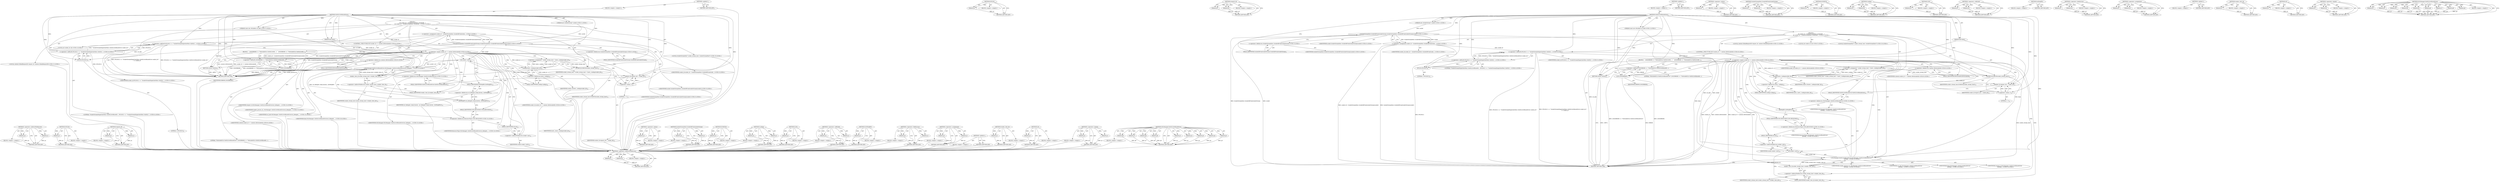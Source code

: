 digraph "SSLManager.OnSSLCertificateError" {
vulnerable_181 [label=<(METHOD,&lt;operator&gt;.indirectFieldAccess)>];
vulnerable_182 [label=<(PARAM,p1)>];
vulnerable_183 [label=<(PARAM,p2)>];
vulnerable_184 [label=<(BLOCK,&lt;empty&gt;,&lt;empty&gt;)>];
vulnerable_185 [label=<(METHOD_RETURN,ANY)>];
vulnerable_130 [label=<(METHOD,DVLOG)>];
vulnerable_131 [label=<(PARAM,p1)>];
vulnerable_132 [label=<(BLOCK,&lt;empty&gt;,&lt;empty&gt;)>];
vulnerable_133 [label=<(METHOD_RETURN,ANY)>];
vulnerable_152 [label=<(METHOD,request_id)>];
vulnerable_153 [label=<(PARAM,p1)>];
vulnerable_154 [label=<(PARAM,p2)>];
vulnerable_155 [label=<(BLOCK,&lt;empty&gt;,&lt;empty&gt;)>];
vulnerable_156 [label=<(METHOD_RETURN,ANY)>];
vulnerable_6 [label=<(METHOD,&lt;global&gt;)<SUB>1</SUB>>];
vulnerable_7 [label=<(BLOCK,&lt;empty&gt;,&lt;empty&gt;)<SUB>1</SUB>>];
vulnerable_8 [label=<(METHOD,OnSSLCertificateError)<SUB>1</SUB>>];
vulnerable_9 [label="<(PARAM,net::SocketStream* socket)<SUB>2</SUB>>"];
vulnerable_10 [label="<(PARAM,const net::SSLInfo&amp; ssl_info)<SUB>2</SUB>>"];
vulnerable_11 [label=<(PARAM,bool fatal)<SUB>2</SUB>>];
vulnerable_12 [label="<(BLOCK,{
  int socket_id = SocketStreamHost::SocketIdF...,{
  int socket_id = SocketStreamHost::SocketIdF...)<SUB>2</SUB>>"];
vulnerable_13 [label="<(LOCAL,int socket_id: int)<SUB>3</SUB>>"];
vulnerable_14 [label="<(&lt;operator&gt;.assignment,socket_id = SocketStreamHost::SocketIdFromSocke...)<SUB>3</SUB>>"];
vulnerable_15 [label="<(IDENTIFIER,socket_id,socket_id = SocketStreamHost::SocketIdFromSocke...)<SUB>3</SUB>>"];
vulnerable_16 [label="<(SocketStreamHost.SocketIdFromSocketStream,SocketStreamHost::SocketIdFromSocketStream(socket))<SUB>3</SUB>>"];
vulnerable_17 [label="<(&lt;operator&gt;.fieldAccess,SocketStreamHost::SocketIdFromSocketStream)<SUB>3</SUB>>"];
vulnerable_18 [label="<(IDENTIFIER,SocketStreamHost,SocketStreamHost::SocketIdFromSocketStream(socket))<SUB>3</SUB>>"];
vulnerable_19 [label=<(FIELD_IDENTIFIER,SocketIdFromSocketStream,SocketIdFromSocketStream)<SUB>3</SUB>>];
vulnerable_20 [label="<(IDENTIFIER,socket,SocketStreamHost::SocketIdFromSocketStream(socket))<SUB>3</SUB>>"];
vulnerable_21 [label="<(&lt;operator&gt;.shiftLeft,DVLOG(1) &lt;&lt; &quot;SocketStreamDispatcherHost::OnSSLC...)<SUB>4</SUB>>"];
vulnerable_22 [label="<(&lt;operator&gt;.shiftLeft,DVLOG(1) &lt;&lt; &quot;SocketStreamDispatcherHost::OnSSLC...)<SUB>4</SUB>>"];
vulnerable_23 [label=<(DVLOG,DVLOG(1))<SUB>4</SUB>>];
vulnerable_24 [label=<(LITERAL,1,DVLOG(1))<SUB>4</SUB>>];
vulnerable_25 [label="<(LITERAL,&quot;SocketStreamDispatcherHost::OnSSLCertificateEr...,DVLOG(1) &lt;&lt; &quot;SocketStreamDispatcherHost::OnSSLC...)<SUB>4</SUB>>"];
vulnerable_26 [label="<(IDENTIFIER,socket_id,DVLOG(1) &lt;&lt; &quot;SocketStreamDispatcherHost::OnSSLC...)<SUB>5</SUB>>"];
vulnerable_27 [label="<(CONTROL_STRUCTURE,IF,if (socket_id == content::kNoSocketId))<SUB>6</SUB>>"];
vulnerable_28 [label="<(&lt;operator&gt;.equals,socket_id == content::kNoSocketId)<SUB>6</SUB>>"];
vulnerable_29 [label="<(IDENTIFIER,socket_id,socket_id == content::kNoSocketId)<SUB>6</SUB>>"];
vulnerable_30 [label="<(&lt;operator&gt;.fieldAccess,content::kNoSocketId)<SUB>6</SUB>>"];
vulnerable_31 [label="<(IDENTIFIER,content,socket_id == content::kNoSocketId)<SUB>6</SUB>>"];
vulnerable_32 [label=<(FIELD_IDENTIFIER,kNoSocketId,kNoSocketId)<SUB>6</SUB>>];
vulnerable_33 [label=<(BLOCK,{
    LOG(ERROR) &lt;&lt; &quot;NoSocketId in OnSSLCertifi...,{
    LOG(ERROR) &lt;&lt; &quot;NoSocketId in OnSSLCertifi...)<SUB>6</SUB>>];
vulnerable_34 [label=<(&lt;operator&gt;.shiftLeft,LOG(ERROR) &lt;&lt; &quot;NoSocketId in OnSSLCertificateEr...)<SUB>7</SUB>>];
vulnerable_35 [label=<(LOG,LOG(ERROR))<SUB>7</SUB>>];
vulnerable_36 [label=<(IDENTIFIER,ERROR,LOG(ERROR))<SUB>7</SUB>>];
vulnerable_37 [label=<(LITERAL,&quot;NoSocketId in OnSSLCertificateError&quot;,LOG(ERROR) &lt;&lt; &quot;NoSocketId in OnSSLCertificateEr...)<SUB>7</SUB>>];
vulnerable_38 [label=<(RETURN,return;,return;)<SUB>8</SUB>>];
vulnerable_39 [label="<(LOCAL,SocketStreamHost* socket_stream_host: SocketStreamHost*)<SUB>10</SUB>>"];
vulnerable_40 [label=<(&lt;operator&gt;.assignment,* socket_stream_host = hosts_.Lookup(socket_id))<SUB>10</SUB>>];
vulnerable_41 [label=<(IDENTIFIER,socket_stream_host,* socket_stream_host = hosts_.Lookup(socket_id))<SUB>10</SUB>>];
vulnerable_42 [label=<(Lookup,hosts_.Lookup(socket_id))<SUB>10</SUB>>];
vulnerable_43 [label=<(&lt;operator&gt;.fieldAccess,hosts_.Lookup)<SUB>10</SUB>>];
vulnerable_44 [label=<(IDENTIFIER,hosts_,hosts_.Lookup(socket_id))<SUB>10</SUB>>];
vulnerable_45 [label=<(FIELD_IDENTIFIER,Lookup,Lookup)<SUB>10</SUB>>];
vulnerable_46 [label=<(IDENTIFIER,socket_id,hosts_.Lookup(socket_id))<SUB>10</SUB>>];
vulnerable_47 [label=<(DCHECK,DCHECK(socket_stream_host))<SUB>11</SUB>>];
vulnerable_48 [label=<(IDENTIFIER,socket_stream_host,DCHECK(socket_stream_host))<SUB>11</SUB>>];
vulnerable_49 [label="<(LOCAL,content.GlobalRequestID request_id: content.GlobalRequestID)<SUB>12</SUB>>"];
vulnerable_50 [label=<(request_id,request_id(-1, socket_id))<SUB>12</SUB>>];
vulnerable_51 [label=<(&lt;operator&gt;.minus,-1)<SUB>12</SUB>>];
vulnerable_52 [label=<(LITERAL,1,-1)<SUB>12</SUB>>];
vulnerable_53 [label=<(IDENTIFIER,socket_id,request_id(-1, socket_id))<SUB>12</SUB>>];
vulnerable_54 [label="<(SSLManager.OnSSLCertificateError,SSLManager::OnSSLCertificateError(ssl_delegate_...)<SUB>13</SUB>>"];
vulnerable_55 [label="<(&lt;operator&gt;.fieldAccess,SSLManager::OnSSLCertificateError)<SUB>13</SUB>>"];
vulnerable_56 [label="<(IDENTIFIER,SSLManager,SSLManager::OnSSLCertificateError(ssl_delegate_...)<SUB>13</SUB>>"];
vulnerable_57 [label=<(FIELD_IDENTIFIER,OnSSLCertificateError,OnSSLCertificateError)<SUB>13</SUB>>];
vulnerable_58 [label=<(GetWeakPtr,ssl_delegate_weak_factory_.GetWeakPtr())<SUB>13</SUB>>];
vulnerable_59 [label=<(&lt;operator&gt;.fieldAccess,ssl_delegate_weak_factory_.GetWeakPtr)<SUB>13</SUB>>];
vulnerable_60 [label=<(IDENTIFIER,ssl_delegate_weak_factory_,ssl_delegate_weak_factory_.GetWeakPtr())<SUB>13</SUB>>];
vulnerable_61 [label=<(FIELD_IDENTIFIER,GetWeakPtr,GetWeakPtr)<SUB>13</SUB>>];
vulnerable_62 [label="<(IDENTIFIER,request_id,SSLManager::OnSSLCertificateError(ssl_delegate_...)<SUB>14</SUB>>"];
vulnerable_63 [label="<(&lt;operator&gt;.fieldAccess,ResourceType::SUB_RESOURCE)<SUB>14</SUB>>"];
vulnerable_64 [label="<(IDENTIFIER,ResourceType,SSLManager::OnSSLCertificateError(ssl_delegate_...)<SUB>14</SUB>>"];
vulnerable_65 [label=<(FIELD_IDENTIFIER,SUB_RESOURCE,SUB_RESOURCE)<SUB>14</SUB>>];
vulnerable_66 [label=<(url,socket-&gt;url())<SUB>14</SUB>>];
vulnerable_67 [label=<(&lt;operator&gt;.indirectFieldAccess,socket-&gt;url)<SUB>14</SUB>>];
vulnerable_68 [label=<(IDENTIFIER,socket,socket-&gt;url())<SUB>14</SUB>>];
vulnerable_69 [label=<(FIELD_IDENTIFIER,url,url)<SUB>14</SUB>>];
vulnerable_70 [label="<(IDENTIFIER,render_process_id_,SSLManager::OnSSLCertificateError(ssl_delegate_...)<SUB>15</SUB>>"];
vulnerable_71 [label=<(render_view_id,socket_stream_host-&gt;render_view_id())<SUB>15</SUB>>];
vulnerable_72 [label=<(&lt;operator&gt;.indirectFieldAccess,socket_stream_host-&gt;render_view_id)<SUB>15</SUB>>];
vulnerable_73 [label=<(IDENTIFIER,socket_stream_host,socket_stream_host-&gt;render_view_id())<SUB>15</SUB>>];
vulnerable_74 [label=<(FIELD_IDENTIFIER,render_view_id,render_view_id)<SUB>15</SUB>>];
vulnerable_75 [label="<(IDENTIFIER,ssl_info,SSLManager::OnSSLCertificateError(ssl_delegate_...)<SUB>15</SUB>>"];
vulnerable_76 [label="<(IDENTIFIER,fatal,SSLManager::OnSSLCertificateError(ssl_delegate_...)<SUB>16</SUB>>"];
vulnerable_77 [label=<(METHOD_RETURN,void)<SUB>1</SUB>>];
vulnerable_79 [label=<(METHOD_RETURN,ANY)<SUB>1</SUB>>];
vulnerable_157 [label=<(METHOD,&lt;operator&gt;.minus)>];
vulnerable_158 [label=<(PARAM,p1)>];
vulnerable_159 [label=<(BLOCK,&lt;empty&gt;,&lt;empty&gt;)>];
vulnerable_160 [label=<(METHOD_RETURN,ANY)>];
vulnerable_115 [label=<(METHOD,SocketStreamHost.SocketIdFromSocketStream)>];
vulnerable_116 [label=<(PARAM,p1)>];
vulnerable_117 [label=<(PARAM,p2)>];
vulnerable_118 [label=<(BLOCK,&lt;empty&gt;,&lt;empty&gt;)>];
vulnerable_119 [label=<(METHOD_RETURN,ANY)>];
vulnerable_148 [label=<(METHOD,DCHECK)>];
vulnerable_149 [label=<(PARAM,p1)>];
vulnerable_150 [label=<(BLOCK,&lt;empty&gt;,&lt;empty&gt;)>];
vulnerable_151 [label=<(METHOD_RETURN,ANY)>];
vulnerable_143 [label=<(METHOD,Lookup)>];
vulnerable_144 [label=<(PARAM,p1)>];
vulnerable_145 [label=<(PARAM,p2)>];
vulnerable_146 [label=<(BLOCK,&lt;empty&gt;,&lt;empty&gt;)>];
vulnerable_147 [label=<(METHOD_RETURN,ANY)>];
vulnerable_139 [label=<(METHOD,LOG)>];
vulnerable_140 [label=<(PARAM,p1)>];
vulnerable_141 [label=<(BLOCK,&lt;empty&gt;,&lt;empty&gt;)>];
vulnerable_142 [label=<(METHOD_RETURN,ANY)>];
vulnerable_125 [label=<(METHOD,&lt;operator&gt;.shiftLeft)>];
vulnerable_126 [label=<(PARAM,p1)>];
vulnerable_127 [label=<(PARAM,p2)>];
vulnerable_128 [label=<(BLOCK,&lt;empty&gt;,&lt;empty&gt;)>];
vulnerable_129 [label=<(METHOD_RETURN,ANY)>];
vulnerable_173 [label=<(METHOD,GetWeakPtr)>];
vulnerable_174 [label=<(PARAM,p1)>];
vulnerable_175 [label=<(BLOCK,&lt;empty&gt;,&lt;empty&gt;)>];
vulnerable_176 [label=<(METHOD_RETURN,ANY)>];
vulnerable_120 [label=<(METHOD,&lt;operator&gt;.fieldAccess)>];
vulnerable_121 [label=<(PARAM,p1)>];
vulnerable_122 [label=<(PARAM,p2)>];
vulnerable_123 [label=<(BLOCK,&lt;empty&gt;,&lt;empty&gt;)>];
vulnerable_124 [label=<(METHOD_RETURN,ANY)>];
vulnerable_110 [label=<(METHOD,&lt;operator&gt;.assignment)>];
vulnerable_111 [label=<(PARAM,p1)>];
vulnerable_112 [label=<(PARAM,p2)>];
vulnerable_113 [label=<(BLOCK,&lt;empty&gt;,&lt;empty&gt;)>];
vulnerable_114 [label=<(METHOD_RETURN,ANY)>];
vulnerable_104 [label=<(METHOD,&lt;global&gt;)<SUB>1</SUB>>];
vulnerable_105 [label=<(BLOCK,&lt;empty&gt;,&lt;empty&gt;)>];
vulnerable_106 [label=<(METHOD_RETURN,ANY)>];
vulnerable_186 [label=<(METHOD,render_view_id)>];
vulnerable_187 [label=<(PARAM,p1)>];
vulnerable_188 [label=<(BLOCK,&lt;empty&gt;,&lt;empty&gt;)>];
vulnerable_189 [label=<(METHOD_RETURN,ANY)>];
vulnerable_177 [label=<(METHOD,url)>];
vulnerable_178 [label=<(PARAM,p1)>];
vulnerable_179 [label=<(BLOCK,&lt;empty&gt;,&lt;empty&gt;)>];
vulnerable_180 [label=<(METHOD_RETURN,ANY)>];
vulnerable_134 [label=<(METHOD,&lt;operator&gt;.equals)>];
vulnerable_135 [label=<(PARAM,p1)>];
vulnerable_136 [label=<(PARAM,p2)>];
vulnerable_137 [label=<(BLOCK,&lt;empty&gt;,&lt;empty&gt;)>];
vulnerable_138 [label=<(METHOD_RETURN,ANY)>];
vulnerable_161 [label=<(METHOD,SSLManager.OnSSLCertificateError)>];
vulnerable_162 [label=<(PARAM,p1)>];
vulnerable_163 [label=<(PARAM,p2)>];
vulnerable_164 [label=<(PARAM,p3)>];
vulnerable_165 [label=<(PARAM,p4)>];
vulnerable_166 [label=<(PARAM,p5)>];
vulnerable_167 [label=<(PARAM,p6)>];
vulnerable_168 [label=<(PARAM,p7)>];
vulnerable_169 [label=<(PARAM,p8)>];
vulnerable_170 [label=<(PARAM,p9)>];
vulnerable_171 [label=<(BLOCK,&lt;empty&gt;,&lt;empty&gt;)>];
vulnerable_172 [label=<(METHOD_RETURN,ANY)>];
fixed_177 [label=<(METHOD,&lt;operator&gt;.indirectFieldAccess)>];
fixed_178 [label=<(PARAM,p1)>];
fixed_179 [label=<(PARAM,p2)>];
fixed_180 [label=<(BLOCK,&lt;empty&gt;,&lt;empty&gt;)>];
fixed_181 [label=<(METHOD_RETURN,ANY)>];
fixed_127 [label=<(METHOD,DVLOG)>];
fixed_128 [label=<(PARAM,p1)>];
fixed_129 [label=<(BLOCK,&lt;empty&gt;,&lt;empty&gt;)>];
fixed_130 [label=<(METHOD_RETURN,ANY)>];
fixed_149 [label=<(METHOD,request_id)>];
fixed_150 [label=<(PARAM,p1)>];
fixed_151 [label=<(PARAM,p2)>];
fixed_152 [label=<(BLOCK,&lt;empty&gt;,&lt;empty&gt;)>];
fixed_153 [label=<(METHOD_RETURN,ANY)>];
fixed_6 [label=<(METHOD,&lt;global&gt;)<SUB>1</SUB>>];
fixed_7 [label=<(BLOCK,&lt;empty&gt;,&lt;empty&gt;)<SUB>1</SUB>>];
fixed_8 [label=<(METHOD,OnSSLCertificateError)<SUB>1</SUB>>];
fixed_9 [label="<(PARAM,net::SocketStream* socket)<SUB>2</SUB>>"];
fixed_10 [label="<(PARAM,const net::SSLInfo&amp; ssl_info)<SUB>2</SUB>>"];
fixed_11 [label=<(PARAM,bool fatal)<SUB>2</SUB>>];
fixed_12 [label="<(BLOCK,{
  int socket_id = SocketStreamHost::SocketIdF...,{
  int socket_id = SocketStreamHost::SocketIdF...)<SUB>2</SUB>>"];
fixed_13 [label="<(LOCAL,int socket_id: int)<SUB>3</SUB>>"];
fixed_14 [label="<(&lt;operator&gt;.assignment,socket_id = SocketStreamHost::SocketIdFromSocke...)<SUB>3</SUB>>"];
fixed_15 [label="<(IDENTIFIER,socket_id,socket_id = SocketStreamHost::SocketIdFromSocke...)<SUB>3</SUB>>"];
fixed_16 [label="<(SocketStreamHost.SocketIdFromSocketStream,SocketStreamHost::SocketIdFromSocketStream(socket))<SUB>3</SUB>>"];
fixed_17 [label="<(&lt;operator&gt;.fieldAccess,SocketStreamHost::SocketIdFromSocketStream)<SUB>3</SUB>>"];
fixed_18 [label="<(IDENTIFIER,SocketStreamHost,SocketStreamHost::SocketIdFromSocketStream(socket))<SUB>3</SUB>>"];
fixed_19 [label=<(FIELD_IDENTIFIER,SocketIdFromSocketStream,SocketIdFromSocketStream)<SUB>3</SUB>>];
fixed_20 [label="<(IDENTIFIER,socket,SocketStreamHost::SocketIdFromSocketStream(socket))<SUB>3</SUB>>"];
fixed_21 [label="<(&lt;operator&gt;.shiftLeft,DVLOG(1) &lt;&lt; &quot;SocketStreamDispatcherHost::OnSSLC...)<SUB>4</SUB>>"];
fixed_22 [label="<(&lt;operator&gt;.shiftLeft,DVLOG(1) &lt;&lt; &quot;SocketStreamDispatcherHost::OnSSLC...)<SUB>4</SUB>>"];
fixed_23 [label=<(DVLOG,DVLOG(1))<SUB>4</SUB>>];
fixed_24 [label=<(LITERAL,1,DVLOG(1))<SUB>4</SUB>>];
fixed_25 [label="<(LITERAL,&quot;SocketStreamDispatcherHost::OnSSLCertificateEr...,DVLOG(1) &lt;&lt; &quot;SocketStreamDispatcherHost::OnSSLC...)<SUB>4</SUB>>"];
fixed_26 [label="<(IDENTIFIER,socket_id,DVLOG(1) &lt;&lt; &quot;SocketStreamDispatcherHost::OnSSLC...)<SUB>5</SUB>>"];
fixed_27 [label="<(CONTROL_STRUCTURE,IF,if (socket_id == content::kNoSocketId))<SUB>6</SUB>>"];
fixed_28 [label="<(&lt;operator&gt;.equals,socket_id == content::kNoSocketId)<SUB>6</SUB>>"];
fixed_29 [label="<(IDENTIFIER,socket_id,socket_id == content::kNoSocketId)<SUB>6</SUB>>"];
fixed_30 [label="<(&lt;operator&gt;.fieldAccess,content::kNoSocketId)<SUB>6</SUB>>"];
fixed_31 [label="<(IDENTIFIER,content,socket_id == content::kNoSocketId)<SUB>6</SUB>>"];
fixed_32 [label=<(FIELD_IDENTIFIER,kNoSocketId,kNoSocketId)<SUB>6</SUB>>];
fixed_33 [label=<(BLOCK,{
    LOG(ERROR) &lt;&lt; &quot;NoSocketId in OnSSLCertifi...,{
    LOG(ERROR) &lt;&lt; &quot;NoSocketId in OnSSLCertifi...)<SUB>6</SUB>>];
fixed_34 [label=<(&lt;operator&gt;.shiftLeft,LOG(ERROR) &lt;&lt; &quot;NoSocketId in OnSSLCertificateEr...)<SUB>7</SUB>>];
fixed_35 [label=<(LOG,LOG(ERROR))<SUB>7</SUB>>];
fixed_36 [label=<(IDENTIFIER,ERROR,LOG(ERROR))<SUB>7</SUB>>];
fixed_37 [label=<(LITERAL,&quot;NoSocketId in OnSSLCertificateError&quot;,LOG(ERROR) &lt;&lt; &quot;NoSocketId in OnSSLCertificateEr...)<SUB>7</SUB>>];
fixed_38 [label=<(RETURN,return;,return;)<SUB>8</SUB>>];
fixed_39 [label="<(LOCAL,SocketStreamHost* socket_stream_host: SocketStreamHost*)<SUB>10</SUB>>"];
fixed_40 [label=<(&lt;operator&gt;.assignment,* socket_stream_host = hosts_.Lookup(socket_id))<SUB>10</SUB>>];
fixed_41 [label=<(IDENTIFIER,socket_stream_host,* socket_stream_host = hosts_.Lookup(socket_id))<SUB>10</SUB>>];
fixed_42 [label=<(Lookup,hosts_.Lookup(socket_id))<SUB>10</SUB>>];
fixed_43 [label=<(&lt;operator&gt;.fieldAccess,hosts_.Lookup)<SUB>10</SUB>>];
fixed_44 [label=<(IDENTIFIER,hosts_,hosts_.Lookup(socket_id))<SUB>10</SUB>>];
fixed_45 [label=<(FIELD_IDENTIFIER,Lookup,Lookup)<SUB>10</SUB>>];
fixed_46 [label=<(IDENTIFIER,socket_id,hosts_.Lookup(socket_id))<SUB>10</SUB>>];
fixed_47 [label=<(DCHECK,DCHECK(socket_stream_host))<SUB>11</SUB>>];
fixed_48 [label=<(IDENTIFIER,socket_stream_host,DCHECK(socket_stream_host))<SUB>11</SUB>>];
fixed_49 [label="<(LOCAL,content.GlobalRequestID request_id: content.GlobalRequestID)<SUB>12</SUB>>"];
fixed_50 [label=<(request_id,request_id(-1, socket_id))<SUB>12</SUB>>];
fixed_51 [label=<(&lt;operator&gt;.minus,-1)<SUB>12</SUB>>];
fixed_52 [label=<(LITERAL,1,-1)<SUB>12</SUB>>];
fixed_53 [label=<(IDENTIFIER,socket_id,request_id(-1, socket_id))<SUB>12</SUB>>];
fixed_54 [label="<(SSLManager.OnSSLCertificateError,SSLManager::OnSSLCertificateError(
      AsWeak...)<SUB>13</SUB>>"];
fixed_55 [label="<(&lt;operator&gt;.fieldAccess,SSLManager::OnSSLCertificateError)<SUB>13</SUB>>"];
fixed_56 [label="<(IDENTIFIER,SSLManager,SSLManager::OnSSLCertificateError(
      AsWeak...)<SUB>13</SUB>>"];
fixed_57 [label=<(FIELD_IDENTIFIER,OnSSLCertificateError,OnSSLCertificateError)<SUB>13</SUB>>];
fixed_58 [label=<(AsWeakPtr,AsWeakPtr())<SUB>14</SUB>>];
fixed_59 [label="<(IDENTIFIER,request_id,SSLManager::OnSSLCertificateError(
      AsWeak...)<SUB>14</SUB>>"];
fixed_60 [label="<(&lt;operator&gt;.fieldAccess,ResourceType::SUB_RESOURCE)<SUB>14</SUB>>"];
fixed_61 [label="<(IDENTIFIER,ResourceType,SSLManager::OnSSLCertificateError(
      AsWeak...)<SUB>14</SUB>>"];
fixed_62 [label=<(FIELD_IDENTIFIER,SUB_RESOURCE,SUB_RESOURCE)<SUB>14</SUB>>];
fixed_63 [label=<(url,socket-&gt;url())<SUB>14</SUB>>];
fixed_64 [label=<(&lt;operator&gt;.indirectFieldAccess,socket-&gt;url)<SUB>14</SUB>>];
fixed_65 [label=<(IDENTIFIER,socket,socket-&gt;url())<SUB>14</SUB>>];
fixed_66 [label=<(FIELD_IDENTIFIER,url,url)<SUB>14</SUB>>];
fixed_67 [label="<(IDENTIFIER,render_process_id_,SSLManager::OnSSLCertificateError(
      AsWeak...)<SUB>15</SUB>>"];
fixed_68 [label=<(render_view_id,socket_stream_host-&gt;render_view_id())<SUB>15</SUB>>];
fixed_69 [label=<(&lt;operator&gt;.indirectFieldAccess,socket_stream_host-&gt;render_view_id)<SUB>15</SUB>>];
fixed_70 [label=<(IDENTIFIER,socket_stream_host,socket_stream_host-&gt;render_view_id())<SUB>15</SUB>>];
fixed_71 [label=<(FIELD_IDENTIFIER,render_view_id,render_view_id)<SUB>15</SUB>>];
fixed_72 [label="<(IDENTIFIER,ssl_info,SSLManager::OnSSLCertificateError(
      AsWeak...)<SUB>15</SUB>>"];
fixed_73 [label="<(IDENTIFIER,fatal,SSLManager::OnSSLCertificateError(
      AsWeak...)<SUB>16</SUB>>"];
fixed_74 [label=<(METHOD_RETURN,void)<SUB>1</SUB>>];
fixed_76 [label=<(METHOD_RETURN,ANY)<SUB>1</SUB>>];
fixed_154 [label=<(METHOD,&lt;operator&gt;.minus)>];
fixed_155 [label=<(PARAM,p1)>];
fixed_156 [label=<(BLOCK,&lt;empty&gt;,&lt;empty&gt;)>];
fixed_157 [label=<(METHOD_RETURN,ANY)>];
fixed_112 [label=<(METHOD,SocketStreamHost.SocketIdFromSocketStream)>];
fixed_113 [label=<(PARAM,p1)>];
fixed_114 [label=<(PARAM,p2)>];
fixed_115 [label=<(BLOCK,&lt;empty&gt;,&lt;empty&gt;)>];
fixed_116 [label=<(METHOD_RETURN,ANY)>];
fixed_145 [label=<(METHOD,DCHECK)>];
fixed_146 [label=<(PARAM,p1)>];
fixed_147 [label=<(BLOCK,&lt;empty&gt;,&lt;empty&gt;)>];
fixed_148 [label=<(METHOD_RETURN,ANY)>];
fixed_140 [label=<(METHOD,Lookup)>];
fixed_141 [label=<(PARAM,p1)>];
fixed_142 [label=<(PARAM,p2)>];
fixed_143 [label=<(BLOCK,&lt;empty&gt;,&lt;empty&gt;)>];
fixed_144 [label=<(METHOD_RETURN,ANY)>];
fixed_136 [label=<(METHOD,LOG)>];
fixed_137 [label=<(PARAM,p1)>];
fixed_138 [label=<(BLOCK,&lt;empty&gt;,&lt;empty&gt;)>];
fixed_139 [label=<(METHOD_RETURN,ANY)>];
fixed_122 [label=<(METHOD,&lt;operator&gt;.shiftLeft)>];
fixed_123 [label=<(PARAM,p1)>];
fixed_124 [label=<(PARAM,p2)>];
fixed_125 [label=<(BLOCK,&lt;empty&gt;,&lt;empty&gt;)>];
fixed_126 [label=<(METHOD_RETURN,ANY)>];
fixed_170 [label=<(METHOD,AsWeakPtr)>];
fixed_171 [label=<(BLOCK,&lt;empty&gt;,&lt;empty&gt;)>];
fixed_172 [label=<(METHOD_RETURN,ANY)>];
fixed_117 [label=<(METHOD,&lt;operator&gt;.fieldAccess)>];
fixed_118 [label=<(PARAM,p1)>];
fixed_119 [label=<(PARAM,p2)>];
fixed_120 [label=<(BLOCK,&lt;empty&gt;,&lt;empty&gt;)>];
fixed_121 [label=<(METHOD_RETURN,ANY)>];
fixed_107 [label=<(METHOD,&lt;operator&gt;.assignment)>];
fixed_108 [label=<(PARAM,p1)>];
fixed_109 [label=<(PARAM,p2)>];
fixed_110 [label=<(BLOCK,&lt;empty&gt;,&lt;empty&gt;)>];
fixed_111 [label=<(METHOD_RETURN,ANY)>];
fixed_101 [label=<(METHOD,&lt;global&gt;)<SUB>1</SUB>>];
fixed_102 [label=<(BLOCK,&lt;empty&gt;,&lt;empty&gt;)>];
fixed_103 [label=<(METHOD_RETURN,ANY)>];
fixed_182 [label=<(METHOD,render_view_id)>];
fixed_183 [label=<(PARAM,p1)>];
fixed_184 [label=<(BLOCK,&lt;empty&gt;,&lt;empty&gt;)>];
fixed_185 [label=<(METHOD_RETURN,ANY)>];
fixed_173 [label=<(METHOD,url)>];
fixed_174 [label=<(PARAM,p1)>];
fixed_175 [label=<(BLOCK,&lt;empty&gt;,&lt;empty&gt;)>];
fixed_176 [label=<(METHOD_RETURN,ANY)>];
fixed_131 [label=<(METHOD,&lt;operator&gt;.equals)>];
fixed_132 [label=<(PARAM,p1)>];
fixed_133 [label=<(PARAM,p2)>];
fixed_134 [label=<(BLOCK,&lt;empty&gt;,&lt;empty&gt;)>];
fixed_135 [label=<(METHOD_RETURN,ANY)>];
fixed_158 [label=<(METHOD,SSLManager.OnSSLCertificateError)>];
fixed_159 [label=<(PARAM,p1)>];
fixed_160 [label=<(PARAM,p2)>];
fixed_161 [label=<(PARAM,p3)>];
fixed_162 [label=<(PARAM,p4)>];
fixed_163 [label=<(PARAM,p5)>];
fixed_164 [label=<(PARAM,p6)>];
fixed_165 [label=<(PARAM,p7)>];
fixed_166 [label=<(PARAM,p8)>];
fixed_167 [label=<(PARAM,p9)>];
fixed_168 [label=<(BLOCK,&lt;empty&gt;,&lt;empty&gt;)>];
fixed_169 [label=<(METHOD_RETURN,ANY)>];
vulnerable_181 -> vulnerable_182  [key=0, label="AST: "];
vulnerable_181 -> vulnerable_182  [key=1, label="DDG: "];
vulnerable_181 -> vulnerable_184  [key=0, label="AST: "];
vulnerable_181 -> vulnerable_183  [key=0, label="AST: "];
vulnerable_181 -> vulnerable_183  [key=1, label="DDG: "];
vulnerable_181 -> vulnerable_185  [key=0, label="AST: "];
vulnerable_181 -> vulnerable_185  [key=1, label="CFG: "];
vulnerable_182 -> vulnerable_185  [key=0, label="DDG: p1"];
vulnerable_183 -> vulnerable_185  [key=0, label="DDG: p2"];
vulnerable_184 -> fixed_177  [key=0];
vulnerable_185 -> fixed_177  [key=0];
vulnerable_130 -> vulnerable_131  [key=0, label="AST: "];
vulnerable_130 -> vulnerable_131  [key=1, label="DDG: "];
vulnerable_130 -> vulnerable_132  [key=0, label="AST: "];
vulnerable_130 -> vulnerable_133  [key=0, label="AST: "];
vulnerable_130 -> vulnerable_133  [key=1, label="CFG: "];
vulnerable_131 -> vulnerable_133  [key=0, label="DDG: p1"];
vulnerable_132 -> fixed_177  [key=0];
vulnerable_133 -> fixed_177  [key=0];
vulnerable_152 -> vulnerable_153  [key=0, label="AST: "];
vulnerable_152 -> vulnerable_153  [key=1, label="DDG: "];
vulnerable_152 -> vulnerable_155  [key=0, label="AST: "];
vulnerable_152 -> vulnerable_154  [key=0, label="AST: "];
vulnerable_152 -> vulnerable_154  [key=1, label="DDG: "];
vulnerable_152 -> vulnerable_156  [key=0, label="AST: "];
vulnerable_152 -> vulnerable_156  [key=1, label="CFG: "];
vulnerable_153 -> vulnerable_156  [key=0, label="DDG: p1"];
vulnerable_154 -> vulnerable_156  [key=0, label="DDG: p2"];
vulnerable_155 -> fixed_177  [key=0];
vulnerable_156 -> fixed_177  [key=0];
vulnerable_6 -> vulnerable_7  [key=0, label="AST: "];
vulnerable_6 -> vulnerable_79  [key=0, label="AST: "];
vulnerable_6 -> vulnerable_79  [key=1, label="CFG: "];
vulnerable_7 -> vulnerable_8  [key=0, label="AST: "];
vulnerable_8 -> vulnerable_9  [key=0, label="AST: "];
vulnerable_8 -> vulnerable_9  [key=1, label="DDG: "];
vulnerable_8 -> vulnerable_10  [key=0, label="AST: "];
vulnerable_8 -> vulnerable_10  [key=1, label="DDG: "];
vulnerable_8 -> vulnerable_11  [key=0, label="AST: "];
vulnerable_8 -> vulnerable_11  [key=1, label="DDG: "];
vulnerable_8 -> vulnerable_12  [key=0, label="AST: "];
vulnerable_8 -> vulnerable_77  [key=0, label="AST: "];
vulnerable_8 -> vulnerable_19  [key=0, label="CFG: "];
vulnerable_8 -> vulnerable_21  [key=0, label="DDG: "];
vulnerable_8 -> vulnerable_47  [key=0, label="DDG: "];
vulnerable_8 -> vulnerable_50  [key=0, label="DDG: "];
vulnerable_8 -> vulnerable_54  [key=0, label="DDG: "];
vulnerable_8 -> vulnerable_16  [key=0, label="DDG: "];
vulnerable_8 -> vulnerable_22  [key=0, label="DDG: "];
vulnerable_8 -> vulnerable_28  [key=0, label="DDG: "];
vulnerable_8 -> vulnerable_38  [key=0, label="DDG: "];
vulnerable_8 -> vulnerable_42  [key=0, label="DDG: "];
vulnerable_8 -> vulnerable_51  [key=0, label="DDG: "];
vulnerable_8 -> vulnerable_23  [key=0, label="DDG: "];
vulnerable_8 -> vulnerable_34  [key=0, label="DDG: "];
vulnerable_8 -> vulnerable_35  [key=0, label="DDG: "];
vulnerable_9 -> vulnerable_16  [key=0, label="DDG: socket"];
vulnerable_10 -> vulnerable_77  [key=0, label="DDG: ssl_info"];
vulnerable_10 -> vulnerable_54  [key=0, label="DDG: ssl_info"];
vulnerable_11 -> vulnerable_77  [key=0, label="DDG: fatal"];
vulnerable_11 -> vulnerable_54  [key=0, label="DDG: fatal"];
vulnerable_12 -> vulnerable_13  [key=0, label="AST: "];
vulnerable_12 -> vulnerable_14  [key=0, label="AST: "];
vulnerable_12 -> vulnerable_21  [key=0, label="AST: "];
vulnerable_12 -> vulnerable_27  [key=0, label="AST: "];
vulnerable_12 -> vulnerable_39  [key=0, label="AST: "];
vulnerable_12 -> vulnerable_40  [key=0, label="AST: "];
vulnerable_12 -> vulnerable_47  [key=0, label="AST: "];
vulnerable_12 -> vulnerable_49  [key=0, label="AST: "];
vulnerable_12 -> vulnerable_50  [key=0, label="AST: "];
vulnerable_12 -> vulnerable_54  [key=0, label="AST: "];
vulnerable_13 -> fixed_177  [key=0];
vulnerable_14 -> vulnerable_15  [key=0, label="AST: "];
vulnerable_14 -> vulnerable_16  [key=0, label="AST: "];
vulnerable_14 -> vulnerable_23  [key=0, label="CFG: "];
vulnerable_14 -> vulnerable_77  [key=0, label="DDG: SocketStreamHost::SocketIdFromSocketStream(socket)"];
vulnerable_14 -> vulnerable_77  [key=1, label="DDG: socket_id = SocketStreamHost::SocketIdFromSocketStream(socket)"];
vulnerable_14 -> vulnerable_21  [key=0, label="DDG: socket_id"];
vulnerable_15 -> fixed_177  [key=0];
vulnerable_16 -> vulnerable_17  [key=0, label="AST: "];
vulnerable_16 -> vulnerable_20  [key=0, label="AST: "];
vulnerable_16 -> vulnerable_14  [key=0, label="CFG: "];
vulnerable_16 -> vulnerable_14  [key=1, label="DDG: SocketStreamHost::SocketIdFromSocketStream"];
vulnerable_16 -> vulnerable_14  [key=2, label="DDG: socket"];
vulnerable_16 -> vulnerable_77  [key=0, label="DDG: SocketStreamHost::SocketIdFromSocketStream"];
vulnerable_16 -> vulnerable_77  [key=1, label="DDG: socket"];
vulnerable_16 -> vulnerable_66  [key=0, label="DDG: socket"];
vulnerable_17 -> vulnerable_18  [key=0, label="AST: "];
vulnerable_17 -> vulnerable_19  [key=0, label="AST: "];
vulnerable_17 -> vulnerable_16  [key=0, label="CFG: "];
vulnerable_18 -> fixed_177  [key=0];
vulnerable_19 -> vulnerable_17  [key=0, label="CFG: "];
vulnerable_20 -> fixed_177  [key=0];
vulnerable_21 -> vulnerable_22  [key=0, label="AST: "];
vulnerable_21 -> vulnerable_26  [key=0, label="AST: "];
vulnerable_21 -> vulnerable_32  [key=0, label="CFG: "];
vulnerable_21 -> vulnerable_77  [key=0, label="DDG: DVLOG(1) &lt;&lt; &quot;SocketStreamDispatcherHost::OnSSLCertificateError socket_id=&quot;"];
vulnerable_21 -> vulnerable_77  [key=1, label="DDG: DVLOG(1) &lt;&lt; &quot;SocketStreamDispatcherHost::OnSSLCertificateError socket_id=&quot;
           &lt;&lt; socket_id"];
vulnerable_21 -> vulnerable_28  [key=0, label="DDG: socket_id"];
vulnerable_22 -> vulnerable_23  [key=0, label="AST: "];
vulnerable_22 -> vulnerable_25  [key=0, label="AST: "];
vulnerable_22 -> vulnerable_21  [key=0, label="CFG: "];
vulnerable_22 -> vulnerable_21  [key=1, label="DDG: DVLOG(1)"];
vulnerable_22 -> vulnerable_21  [key=2, label="DDG: &quot;SocketStreamDispatcherHost::OnSSLCertificateError socket_id=&quot;"];
vulnerable_22 -> vulnerable_77  [key=0, label="DDG: DVLOG(1)"];
vulnerable_23 -> vulnerable_24  [key=0, label="AST: "];
vulnerable_23 -> vulnerable_22  [key=0, label="CFG: "];
vulnerable_23 -> vulnerable_22  [key=1, label="DDG: 1"];
vulnerable_24 -> fixed_177  [key=0];
vulnerable_25 -> fixed_177  [key=0];
vulnerable_26 -> fixed_177  [key=0];
vulnerable_27 -> vulnerable_28  [key=0, label="AST: "];
vulnerable_27 -> vulnerable_33  [key=0, label="AST: "];
vulnerable_28 -> vulnerable_29  [key=0, label="AST: "];
vulnerable_28 -> vulnerable_30  [key=0, label="AST: "];
vulnerable_28 -> vulnerable_35  [key=0, label="CFG: "];
vulnerable_28 -> vulnerable_35  [key=1, label="CDG: "];
vulnerable_28 -> vulnerable_45  [key=0, label="CFG: "];
vulnerable_28 -> vulnerable_45  [key=1, label="CDG: "];
vulnerable_28 -> vulnerable_77  [key=0, label="DDG: socket_id"];
vulnerable_28 -> vulnerable_77  [key=1, label="DDG: content::kNoSocketId"];
vulnerable_28 -> vulnerable_77  [key=2, label="DDG: socket_id == content::kNoSocketId"];
vulnerable_28 -> vulnerable_42  [key=0, label="DDG: socket_id"];
vulnerable_28 -> vulnerable_42  [key=1, label="CDG: "];
vulnerable_28 -> vulnerable_47  [key=0, label="CDG: "];
vulnerable_28 -> vulnerable_34  [key=0, label="CDG: "];
vulnerable_28 -> vulnerable_58  [key=0, label="CDG: "];
vulnerable_28 -> vulnerable_61  [key=0, label="CDG: "];
vulnerable_28 -> vulnerable_51  [key=0, label="CDG: "];
vulnerable_28 -> vulnerable_57  [key=0, label="CDG: "];
vulnerable_28 -> vulnerable_66  [key=0, label="CDG: "];
vulnerable_28 -> vulnerable_71  [key=0, label="CDG: "];
vulnerable_28 -> vulnerable_38  [key=0, label="CDG: "];
vulnerable_28 -> vulnerable_72  [key=0, label="CDG: "];
vulnerable_28 -> vulnerable_69  [key=0, label="CDG: "];
vulnerable_28 -> vulnerable_67  [key=0, label="CDG: "];
vulnerable_28 -> vulnerable_74  [key=0, label="CDG: "];
vulnerable_28 -> vulnerable_63  [key=0, label="CDG: "];
vulnerable_28 -> vulnerable_40  [key=0, label="CDG: "];
vulnerable_28 -> vulnerable_65  [key=0, label="CDG: "];
vulnerable_28 -> vulnerable_50  [key=0, label="CDG: "];
vulnerable_28 -> vulnerable_59  [key=0, label="CDG: "];
vulnerable_28 -> vulnerable_55  [key=0, label="CDG: "];
vulnerable_28 -> vulnerable_54  [key=0, label="CDG: "];
vulnerable_28 -> vulnerable_43  [key=0, label="CDG: "];
vulnerable_29 -> fixed_177  [key=0];
vulnerable_30 -> vulnerable_31  [key=0, label="AST: "];
vulnerable_30 -> vulnerable_32  [key=0, label="AST: "];
vulnerable_30 -> vulnerable_28  [key=0, label="CFG: "];
vulnerable_31 -> fixed_177  [key=0];
vulnerable_32 -> vulnerable_30  [key=0, label="CFG: "];
vulnerable_33 -> vulnerable_34  [key=0, label="AST: "];
vulnerable_33 -> vulnerable_38  [key=0, label="AST: "];
vulnerable_34 -> vulnerable_35  [key=0, label="AST: "];
vulnerable_34 -> vulnerable_37  [key=0, label="AST: "];
vulnerable_34 -> vulnerable_38  [key=0, label="CFG: "];
vulnerable_34 -> vulnerable_77  [key=0, label="DDG: LOG(ERROR)"];
vulnerable_34 -> vulnerable_77  [key=1, label="DDG: LOG(ERROR) &lt;&lt; &quot;NoSocketId in OnSSLCertificateError&quot;"];
vulnerable_35 -> vulnerable_36  [key=0, label="AST: "];
vulnerable_35 -> vulnerable_34  [key=0, label="CFG: "];
vulnerable_35 -> vulnerable_34  [key=1, label="DDG: ERROR"];
vulnerable_35 -> vulnerable_77  [key=0, label="DDG: ERROR"];
vulnerable_36 -> fixed_177  [key=0];
vulnerable_37 -> fixed_177  [key=0];
vulnerable_38 -> vulnerable_77  [key=0, label="CFG: "];
vulnerable_38 -> vulnerable_77  [key=1, label="DDG: &lt;RET&gt;"];
vulnerable_39 -> fixed_177  [key=0];
vulnerable_40 -> vulnerable_41  [key=0, label="AST: "];
vulnerable_40 -> vulnerable_42  [key=0, label="AST: "];
vulnerable_40 -> vulnerable_47  [key=0, label="CFG: "];
vulnerable_40 -> vulnerable_47  [key=1, label="DDG: socket_stream_host"];
vulnerable_41 -> fixed_177  [key=0];
vulnerable_42 -> vulnerable_43  [key=0, label="AST: "];
vulnerable_42 -> vulnerable_46  [key=0, label="AST: "];
vulnerable_42 -> vulnerable_40  [key=0, label="CFG: "];
vulnerable_42 -> vulnerable_40  [key=1, label="DDG: hosts_.Lookup"];
vulnerable_42 -> vulnerable_40  [key=2, label="DDG: socket_id"];
vulnerable_42 -> vulnerable_50  [key=0, label="DDG: socket_id"];
vulnerable_43 -> vulnerable_44  [key=0, label="AST: "];
vulnerable_43 -> vulnerable_45  [key=0, label="AST: "];
vulnerable_43 -> vulnerable_42  [key=0, label="CFG: "];
vulnerable_44 -> fixed_177  [key=0];
vulnerable_45 -> vulnerable_43  [key=0, label="CFG: "];
vulnerable_46 -> fixed_177  [key=0];
vulnerable_47 -> vulnerable_48  [key=0, label="AST: "];
vulnerable_47 -> vulnerable_51  [key=0, label="CFG: "];
vulnerable_47 -> vulnerable_71  [key=0, label="DDG: socket_stream_host"];
vulnerable_48 -> fixed_177  [key=0];
vulnerable_49 -> fixed_177  [key=0];
vulnerable_50 -> vulnerable_51  [key=0, label="AST: "];
vulnerable_50 -> vulnerable_53  [key=0, label="AST: "];
vulnerable_50 -> vulnerable_57  [key=0, label="CFG: "];
vulnerable_51 -> vulnerable_52  [key=0, label="AST: "];
vulnerable_51 -> vulnerable_50  [key=0, label="CFG: "];
vulnerable_51 -> vulnerable_50  [key=1, label="DDG: 1"];
vulnerable_52 -> fixed_177  [key=0];
vulnerable_53 -> fixed_177  [key=0];
vulnerable_54 -> vulnerable_55  [key=0, label="AST: "];
vulnerable_54 -> vulnerable_58  [key=0, label="AST: "];
vulnerable_54 -> vulnerable_62  [key=0, label="AST: "];
vulnerable_54 -> vulnerable_63  [key=0, label="AST: "];
vulnerable_54 -> vulnerable_66  [key=0, label="AST: "];
vulnerable_54 -> vulnerable_70  [key=0, label="AST: "];
vulnerable_54 -> vulnerable_71  [key=0, label="AST: "];
vulnerable_54 -> vulnerable_75  [key=0, label="AST: "];
vulnerable_54 -> vulnerable_76  [key=0, label="AST: "];
vulnerable_54 -> vulnerable_77  [key=0, label="CFG: "];
vulnerable_54 -> vulnerable_77  [key=1, label="DDG: render_process_id_"];
vulnerable_55 -> vulnerable_56  [key=0, label="AST: "];
vulnerable_55 -> vulnerable_57  [key=0, label="AST: "];
vulnerable_55 -> vulnerable_61  [key=0, label="CFG: "];
vulnerable_56 -> fixed_177  [key=0];
vulnerable_57 -> vulnerable_55  [key=0, label="CFG: "];
vulnerable_58 -> vulnerable_59  [key=0, label="AST: "];
vulnerable_58 -> vulnerable_65  [key=0, label="CFG: "];
vulnerable_58 -> vulnerable_54  [key=0, label="DDG: ssl_delegate_weak_factory_.GetWeakPtr"];
vulnerable_59 -> vulnerable_60  [key=0, label="AST: "];
vulnerable_59 -> vulnerable_61  [key=0, label="AST: "];
vulnerable_59 -> vulnerable_58  [key=0, label="CFG: "];
vulnerable_60 -> fixed_177  [key=0];
vulnerable_61 -> vulnerable_59  [key=0, label="CFG: "];
vulnerable_62 -> fixed_177  [key=0];
vulnerable_63 -> vulnerable_64  [key=0, label="AST: "];
vulnerable_63 -> vulnerable_65  [key=0, label="AST: "];
vulnerable_63 -> vulnerable_69  [key=0, label="CFG: "];
vulnerable_64 -> fixed_177  [key=0];
vulnerable_65 -> vulnerable_63  [key=0, label="CFG: "];
vulnerable_66 -> vulnerable_67  [key=0, label="AST: "];
vulnerable_66 -> vulnerable_74  [key=0, label="CFG: "];
vulnerable_66 -> vulnerable_54  [key=0, label="DDG: socket-&gt;url"];
vulnerable_67 -> vulnerable_68  [key=0, label="AST: "];
vulnerable_67 -> vulnerable_69  [key=0, label="AST: "];
vulnerable_67 -> vulnerable_66  [key=0, label="CFG: "];
vulnerable_68 -> fixed_177  [key=0];
vulnerable_69 -> vulnerable_67  [key=0, label="CFG: "];
vulnerable_70 -> fixed_177  [key=0];
vulnerable_71 -> vulnerable_72  [key=0, label="AST: "];
vulnerable_71 -> vulnerable_54  [key=0, label="CFG: "];
vulnerable_71 -> vulnerable_54  [key=1, label="DDG: socket_stream_host-&gt;render_view_id"];
vulnerable_72 -> vulnerable_73  [key=0, label="AST: "];
vulnerable_72 -> vulnerable_74  [key=0, label="AST: "];
vulnerable_72 -> vulnerable_71  [key=0, label="CFG: "];
vulnerable_73 -> fixed_177  [key=0];
vulnerable_74 -> vulnerable_72  [key=0, label="CFG: "];
vulnerable_75 -> fixed_177  [key=0];
vulnerable_76 -> fixed_177  [key=0];
vulnerable_77 -> fixed_177  [key=0];
vulnerable_79 -> fixed_177  [key=0];
vulnerable_157 -> vulnerable_158  [key=0, label="AST: "];
vulnerable_157 -> vulnerable_158  [key=1, label="DDG: "];
vulnerable_157 -> vulnerable_159  [key=0, label="AST: "];
vulnerable_157 -> vulnerable_160  [key=0, label="AST: "];
vulnerable_157 -> vulnerable_160  [key=1, label="CFG: "];
vulnerable_158 -> vulnerable_160  [key=0, label="DDG: p1"];
vulnerable_159 -> fixed_177  [key=0];
vulnerable_160 -> fixed_177  [key=0];
vulnerable_115 -> vulnerable_116  [key=0, label="AST: "];
vulnerable_115 -> vulnerable_116  [key=1, label="DDG: "];
vulnerable_115 -> vulnerable_118  [key=0, label="AST: "];
vulnerable_115 -> vulnerable_117  [key=0, label="AST: "];
vulnerable_115 -> vulnerable_117  [key=1, label="DDG: "];
vulnerable_115 -> vulnerable_119  [key=0, label="AST: "];
vulnerable_115 -> vulnerable_119  [key=1, label="CFG: "];
vulnerable_116 -> vulnerable_119  [key=0, label="DDG: p1"];
vulnerable_117 -> vulnerable_119  [key=0, label="DDG: p2"];
vulnerable_118 -> fixed_177  [key=0];
vulnerable_119 -> fixed_177  [key=0];
vulnerable_148 -> vulnerable_149  [key=0, label="AST: "];
vulnerable_148 -> vulnerable_149  [key=1, label="DDG: "];
vulnerable_148 -> vulnerable_150  [key=0, label="AST: "];
vulnerable_148 -> vulnerable_151  [key=0, label="AST: "];
vulnerable_148 -> vulnerable_151  [key=1, label="CFG: "];
vulnerable_149 -> vulnerable_151  [key=0, label="DDG: p1"];
vulnerable_150 -> fixed_177  [key=0];
vulnerable_151 -> fixed_177  [key=0];
vulnerable_143 -> vulnerable_144  [key=0, label="AST: "];
vulnerable_143 -> vulnerable_144  [key=1, label="DDG: "];
vulnerable_143 -> vulnerable_146  [key=0, label="AST: "];
vulnerable_143 -> vulnerable_145  [key=0, label="AST: "];
vulnerable_143 -> vulnerable_145  [key=1, label="DDG: "];
vulnerable_143 -> vulnerable_147  [key=0, label="AST: "];
vulnerable_143 -> vulnerable_147  [key=1, label="CFG: "];
vulnerable_144 -> vulnerable_147  [key=0, label="DDG: p1"];
vulnerable_145 -> vulnerable_147  [key=0, label="DDG: p2"];
vulnerable_146 -> fixed_177  [key=0];
vulnerable_147 -> fixed_177  [key=0];
vulnerable_139 -> vulnerable_140  [key=0, label="AST: "];
vulnerable_139 -> vulnerable_140  [key=1, label="DDG: "];
vulnerable_139 -> vulnerable_141  [key=0, label="AST: "];
vulnerable_139 -> vulnerable_142  [key=0, label="AST: "];
vulnerable_139 -> vulnerable_142  [key=1, label="CFG: "];
vulnerable_140 -> vulnerable_142  [key=0, label="DDG: p1"];
vulnerable_141 -> fixed_177  [key=0];
vulnerable_142 -> fixed_177  [key=0];
vulnerable_125 -> vulnerable_126  [key=0, label="AST: "];
vulnerable_125 -> vulnerable_126  [key=1, label="DDG: "];
vulnerable_125 -> vulnerable_128  [key=0, label="AST: "];
vulnerable_125 -> vulnerable_127  [key=0, label="AST: "];
vulnerable_125 -> vulnerable_127  [key=1, label="DDG: "];
vulnerable_125 -> vulnerable_129  [key=0, label="AST: "];
vulnerable_125 -> vulnerable_129  [key=1, label="CFG: "];
vulnerable_126 -> vulnerable_129  [key=0, label="DDG: p1"];
vulnerable_127 -> vulnerable_129  [key=0, label="DDG: p2"];
vulnerable_128 -> fixed_177  [key=0];
vulnerable_129 -> fixed_177  [key=0];
vulnerable_173 -> vulnerable_174  [key=0, label="AST: "];
vulnerable_173 -> vulnerable_174  [key=1, label="DDG: "];
vulnerable_173 -> vulnerable_175  [key=0, label="AST: "];
vulnerable_173 -> vulnerable_176  [key=0, label="AST: "];
vulnerable_173 -> vulnerable_176  [key=1, label="CFG: "];
vulnerable_174 -> vulnerable_176  [key=0, label="DDG: p1"];
vulnerable_175 -> fixed_177  [key=0];
vulnerable_176 -> fixed_177  [key=0];
vulnerable_120 -> vulnerable_121  [key=0, label="AST: "];
vulnerable_120 -> vulnerable_121  [key=1, label="DDG: "];
vulnerable_120 -> vulnerable_123  [key=0, label="AST: "];
vulnerable_120 -> vulnerable_122  [key=0, label="AST: "];
vulnerable_120 -> vulnerable_122  [key=1, label="DDG: "];
vulnerable_120 -> vulnerable_124  [key=0, label="AST: "];
vulnerable_120 -> vulnerable_124  [key=1, label="CFG: "];
vulnerable_121 -> vulnerable_124  [key=0, label="DDG: p1"];
vulnerable_122 -> vulnerable_124  [key=0, label="DDG: p2"];
vulnerable_123 -> fixed_177  [key=0];
vulnerable_124 -> fixed_177  [key=0];
vulnerable_110 -> vulnerable_111  [key=0, label="AST: "];
vulnerable_110 -> vulnerable_111  [key=1, label="DDG: "];
vulnerable_110 -> vulnerable_113  [key=0, label="AST: "];
vulnerable_110 -> vulnerable_112  [key=0, label="AST: "];
vulnerable_110 -> vulnerable_112  [key=1, label="DDG: "];
vulnerable_110 -> vulnerable_114  [key=0, label="AST: "];
vulnerable_110 -> vulnerable_114  [key=1, label="CFG: "];
vulnerable_111 -> vulnerable_114  [key=0, label="DDG: p1"];
vulnerable_112 -> vulnerable_114  [key=0, label="DDG: p2"];
vulnerable_113 -> fixed_177  [key=0];
vulnerable_114 -> fixed_177  [key=0];
vulnerable_104 -> vulnerable_105  [key=0, label="AST: "];
vulnerable_104 -> vulnerable_106  [key=0, label="AST: "];
vulnerable_104 -> vulnerable_106  [key=1, label="CFG: "];
vulnerable_105 -> fixed_177  [key=0];
vulnerable_106 -> fixed_177  [key=0];
vulnerable_186 -> vulnerable_187  [key=0, label="AST: "];
vulnerable_186 -> vulnerable_187  [key=1, label="DDG: "];
vulnerable_186 -> vulnerable_188  [key=0, label="AST: "];
vulnerable_186 -> vulnerable_189  [key=0, label="AST: "];
vulnerable_186 -> vulnerable_189  [key=1, label="CFG: "];
vulnerable_187 -> vulnerable_189  [key=0, label="DDG: p1"];
vulnerable_188 -> fixed_177  [key=0];
vulnerable_189 -> fixed_177  [key=0];
vulnerable_177 -> vulnerable_178  [key=0, label="AST: "];
vulnerable_177 -> vulnerable_178  [key=1, label="DDG: "];
vulnerable_177 -> vulnerable_179  [key=0, label="AST: "];
vulnerable_177 -> vulnerable_180  [key=0, label="AST: "];
vulnerable_177 -> vulnerable_180  [key=1, label="CFG: "];
vulnerable_178 -> vulnerable_180  [key=0, label="DDG: p1"];
vulnerable_179 -> fixed_177  [key=0];
vulnerable_180 -> fixed_177  [key=0];
vulnerable_134 -> vulnerable_135  [key=0, label="AST: "];
vulnerable_134 -> vulnerable_135  [key=1, label="DDG: "];
vulnerable_134 -> vulnerable_137  [key=0, label="AST: "];
vulnerable_134 -> vulnerable_136  [key=0, label="AST: "];
vulnerable_134 -> vulnerable_136  [key=1, label="DDG: "];
vulnerable_134 -> vulnerable_138  [key=0, label="AST: "];
vulnerable_134 -> vulnerable_138  [key=1, label="CFG: "];
vulnerable_135 -> vulnerable_138  [key=0, label="DDG: p1"];
vulnerable_136 -> vulnerable_138  [key=0, label="DDG: p2"];
vulnerable_137 -> fixed_177  [key=0];
vulnerable_138 -> fixed_177  [key=0];
vulnerable_161 -> vulnerable_162  [key=0, label="AST: "];
vulnerable_161 -> vulnerable_162  [key=1, label="DDG: "];
vulnerable_161 -> vulnerable_171  [key=0, label="AST: "];
vulnerable_161 -> vulnerable_163  [key=0, label="AST: "];
vulnerable_161 -> vulnerable_163  [key=1, label="DDG: "];
vulnerable_161 -> vulnerable_172  [key=0, label="AST: "];
vulnerable_161 -> vulnerable_172  [key=1, label="CFG: "];
vulnerable_161 -> vulnerable_164  [key=0, label="AST: "];
vulnerable_161 -> vulnerable_164  [key=1, label="DDG: "];
vulnerable_161 -> vulnerable_165  [key=0, label="AST: "];
vulnerable_161 -> vulnerable_165  [key=1, label="DDG: "];
vulnerable_161 -> vulnerable_166  [key=0, label="AST: "];
vulnerable_161 -> vulnerable_166  [key=1, label="DDG: "];
vulnerable_161 -> vulnerable_167  [key=0, label="AST: "];
vulnerable_161 -> vulnerable_167  [key=1, label="DDG: "];
vulnerable_161 -> vulnerable_168  [key=0, label="AST: "];
vulnerable_161 -> vulnerable_168  [key=1, label="DDG: "];
vulnerable_161 -> vulnerable_169  [key=0, label="AST: "];
vulnerable_161 -> vulnerable_169  [key=1, label="DDG: "];
vulnerable_161 -> vulnerable_170  [key=0, label="AST: "];
vulnerable_161 -> vulnerable_170  [key=1, label="DDG: "];
vulnerable_162 -> vulnerable_172  [key=0, label="DDG: p1"];
vulnerable_163 -> vulnerable_172  [key=0, label="DDG: p2"];
vulnerable_164 -> vulnerable_172  [key=0, label="DDG: p3"];
vulnerable_165 -> vulnerable_172  [key=0, label="DDG: p4"];
vulnerable_166 -> vulnerable_172  [key=0, label="DDG: p5"];
vulnerable_167 -> vulnerable_172  [key=0, label="DDG: p6"];
vulnerable_168 -> vulnerable_172  [key=0, label="DDG: p7"];
vulnerable_169 -> vulnerable_172  [key=0, label="DDG: p8"];
vulnerable_170 -> vulnerable_172  [key=0, label="DDG: p9"];
vulnerable_171 -> fixed_177  [key=0];
vulnerable_172 -> fixed_177  [key=0];
fixed_177 -> fixed_178  [key=0, label="AST: "];
fixed_177 -> fixed_178  [key=1, label="DDG: "];
fixed_177 -> fixed_180  [key=0, label="AST: "];
fixed_177 -> fixed_179  [key=0, label="AST: "];
fixed_177 -> fixed_179  [key=1, label="DDG: "];
fixed_177 -> fixed_181  [key=0, label="AST: "];
fixed_177 -> fixed_181  [key=1, label="CFG: "];
fixed_178 -> fixed_181  [key=0, label="DDG: p1"];
fixed_179 -> fixed_181  [key=0, label="DDG: p2"];
fixed_127 -> fixed_128  [key=0, label="AST: "];
fixed_127 -> fixed_128  [key=1, label="DDG: "];
fixed_127 -> fixed_129  [key=0, label="AST: "];
fixed_127 -> fixed_130  [key=0, label="AST: "];
fixed_127 -> fixed_130  [key=1, label="CFG: "];
fixed_128 -> fixed_130  [key=0, label="DDG: p1"];
fixed_149 -> fixed_150  [key=0, label="AST: "];
fixed_149 -> fixed_150  [key=1, label="DDG: "];
fixed_149 -> fixed_152  [key=0, label="AST: "];
fixed_149 -> fixed_151  [key=0, label="AST: "];
fixed_149 -> fixed_151  [key=1, label="DDG: "];
fixed_149 -> fixed_153  [key=0, label="AST: "];
fixed_149 -> fixed_153  [key=1, label="CFG: "];
fixed_150 -> fixed_153  [key=0, label="DDG: p1"];
fixed_151 -> fixed_153  [key=0, label="DDG: p2"];
fixed_6 -> fixed_7  [key=0, label="AST: "];
fixed_6 -> fixed_76  [key=0, label="AST: "];
fixed_6 -> fixed_76  [key=1, label="CFG: "];
fixed_7 -> fixed_8  [key=0, label="AST: "];
fixed_8 -> fixed_9  [key=0, label="AST: "];
fixed_8 -> fixed_9  [key=1, label="DDG: "];
fixed_8 -> fixed_10  [key=0, label="AST: "];
fixed_8 -> fixed_10  [key=1, label="DDG: "];
fixed_8 -> fixed_11  [key=0, label="AST: "];
fixed_8 -> fixed_11  [key=1, label="DDG: "];
fixed_8 -> fixed_12  [key=0, label="AST: "];
fixed_8 -> fixed_74  [key=0, label="AST: "];
fixed_8 -> fixed_19  [key=0, label="CFG: "];
fixed_8 -> fixed_21  [key=0, label="DDG: "];
fixed_8 -> fixed_47  [key=0, label="DDG: "];
fixed_8 -> fixed_50  [key=0, label="DDG: "];
fixed_8 -> fixed_54  [key=0, label="DDG: "];
fixed_8 -> fixed_16  [key=0, label="DDG: "];
fixed_8 -> fixed_22  [key=0, label="DDG: "];
fixed_8 -> fixed_28  [key=0, label="DDG: "];
fixed_8 -> fixed_38  [key=0, label="DDG: "];
fixed_8 -> fixed_42  [key=0, label="DDG: "];
fixed_8 -> fixed_51  [key=0, label="DDG: "];
fixed_8 -> fixed_23  [key=0, label="DDG: "];
fixed_8 -> fixed_34  [key=0, label="DDG: "];
fixed_8 -> fixed_35  [key=0, label="DDG: "];
fixed_9 -> fixed_16  [key=0, label="DDG: socket"];
fixed_10 -> fixed_74  [key=0, label="DDG: ssl_info"];
fixed_10 -> fixed_54  [key=0, label="DDG: ssl_info"];
fixed_11 -> fixed_74  [key=0, label="DDG: fatal"];
fixed_11 -> fixed_54  [key=0, label="DDG: fatal"];
fixed_12 -> fixed_13  [key=0, label="AST: "];
fixed_12 -> fixed_14  [key=0, label="AST: "];
fixed_12 -> fixed_21  [key=0, label="AST: "];
fixed_12 -> fixed_27  [key=0, label="AST: "];
fixed_12 -> fixed_39  [key=0, label="AST: "];
fixed_12 -> fixed_40  [key=0, label="AST: "];
fixed_12 -> fixed_47  [key=0, label="AST: "];
fixed_12 -> fixed_49  [key=0, label="AST: "];
fixed_12 -> fixed_50  [key=0, label="AST: "];
fixed_12 -> fixed_54  [key=0, label="AST: "];
fixed_14 -> fixed_15  [key=0, label="AST: "];
fixed_14 -> fixed_16  [key=0, label="AST: "];
fixed_14 -> fixed_23  [key=0, label="CFG: "];
fixed_14 -> fixed_74  [key=0, label="DDG: SocketStreamHost::SocketIdFromSocketStream(socket)"];
fixed_14 -> fixed_74  [key=1, label="DDG: socket_id = SocketStreamHost::SocketIdFromSocketStream(socket)"];
fixed_14 -> fixed_21  [key=0, label="DDG: socket_id"];
fixed_16 -> fixed_17  [key=0, label="AST: "];
fixed_16 -> fixed_20  [key=0, label="AST: "];
fixed_16 -> fixed_14  [key=0, label="CFG: "];
fixed_16 -> fixed_14  [key=1, label="DDG: SocketStreamHost::SocketIdFromSocketStream"];
fixed_16 -> fixed_14  [key=2, label="DDG: socket"];
fixed_16 -> fixed_74  [key=0, label="DDG: SocketStreamHost::SocketIdFromSocketStream"];
fixed_16 -> fixed_74  [key=1, label="DDG: socket"];
fixed_16 -> fixed_63  [key=0, label="DDG: socket"];
fixed_17 -> fixed_18  [key=0, label="AST: "];
fixed_17 -> fixed_19  [key=0, label="AST: "];
fixed_17 -> fixed_16  [key=0, label="CFG: "];
fixed_19 -> fixed_17  [key=0, label="CFG: "];
fixed_21 -> fixed_22  [key=0, label="AST: "];
fixed_21 -> fixed_26  [key=0, label="AST: "];
fixed_21 -> fixed_32  [key=0, label="CFG: "];
fixed_21 -> fixed_74  [key=0, label="DDG: DVLOG(1) &lt;&lt; &quot;SocketStreamDispatcherHost::OnSSLCertificateError socket_id=&quot;"];
fixed_21 -> fixed_74  [key=1, label="DDG: DVLOG(1) &lt;&lt; &quot;SocketStreamDispatcherHost::OnSSLCertificateError socket_id=&quot;
           &lt;&lt; socket_id"];
fixed_21 -> fixed_28  [key=0, label="DDG: socket_id"];
fixed_22 -> fixed_23  [key=0, label="AST: "];
fixed_22 -> fixed_25  [key=0, label="AST: "];
fixed_22 -> fixed_21  [key=0, label="CFG: "];
fixed_22 -> fixed_21  [key=1, label="DDG: DVLOG(1)"];
fixed_22 -> fixed_21  [key=2, label="DDG: &quot;SocketStreamDispatcherHost::OnSSLCertificateError socket_id=&quot;"];
fixed_22 -> fixed_74  [key=0, label="DDG: DVLOG(1)"];
fixed_23 -> fixed_24  [key=0, label="AST: "];
fixed_23 -> fixed_22  [key=0, label="CFG: "];
fixed_23 -> fixed_22  [key=1, label="DDG: 1"];
fixed_27 -> fixed_28  [key=0, label="AST: "];
fixed_27 -> fixed_33  [key=0, label="AST: "];
fixed_28 -> fixed_29  [key=0, label="AST: "];
fixed_28 -> fixed_30  [key=0, label="AST: "];
fixed_28 -> fixed_35  [key=0, label="CFG: "];
fixed_28 -> fixed_35  [key=1, label="CDG: "];
fixed_28 -> fixed_45  [key=0, label="CFG: "];
fixed_28 -> fixed_45  [key=1, label="CDG: "];
fixed_28 -> fixed_74  [key=0, label="DDG: socket_id"];
fixed_28 -> fixed_74  [key=1, label="DDG: content::kNoSocketId"];
fixed_28 -> fixed_74  [key=2, label="DDG: socket_id == content::kNoSocketId"];
fixed_28 -> fixed_42  [key=0, label="DDG: socket_id"];
fixed_28 -> fixed_42  [key=1, label="CDG: "];
fixed_28 -> fixed_47  [key=0, label="CDG: "];
fixed_28 -> fixed_34  [key=0, label="CDG: "];
fixed_28 -> fixed_58  [key=0, label="CDG: "];
fixed_28 -> fixed_68  [key=0, label="CDG: "];
fixed_28 -> fixed_60  [key=0, label="CDG: "];
fixed_28 -> fixed_64  [key=0, label="CDG: "];
fixed_28 -> fixed_51  [key=0, label="CDG: "];
fixed_28 -> fixed_57  [key=0, label="CDG: "];
fixed_28 -> fixed_66  [key=0, label="CDG: "];
fixed_28 -> fixed_71  [key=0, label="CDG: "];
fixed_28 -> fixed_38  [key=0, label="CDG: "];
fixed_28 -> fixed_69  [key=0, label="CDG: "];
fixed_28 -> fixed_63  [key=0, label="CDG: "];
fixed_28 -> fixed_40  [key=0, label="CDG: "];
fixed_28 -> fixed_50  [key=0, label="CDG: "];
fixed_28 -> fixed_55  [key=0, label="CDG: "];
fixed_28 -> fixed_54  [key=0, label="CDG: "];
fixed_28 -> fixed_62  [key=0, label="CDG: "];
fixed_28 -> fixed_43  [key=0, label="CDG: "];
fixed_30 -> fixed_31  [key=0, label="AST: "];
fixed_30 -> fixed_32  [key=0, label="AST: "];
fixed_30 -> fixed_28  [key=0, label="CFG: "];
fixed_32 -> fixed_30  [key=0, label="CFG: "];
fixed_33 -> fixed_34  [key=0, label="AST: "];
fixed_33 -> fixed_38  [key=0, label="AST: "];
fixed_34 -> fixed_35  [key=0, label="AST: "];
fixed_34 -> fixed_37  [key=0, label="AST: "];
fixed_34 -> fixed_38  [key=0, label="CFG: "];
fixed_34 -> fixed_74  [key=0, label="DDG: LOG(ERROR)"];
fixed_34 -> fixed_74  [key=1, label="DDG: LOG(ERROR) &lt;&lt; &quot;NoSocketId in OnSSLCertificateError&quot;"];
fixed_35 -> fixed_36  [key=0, label="AST: "];
fixed_35 -> fixed_34  [key=0, label="CFG: "];
fixed_35 -> fixed_34  [key=1, label="DDG: ERROR"];
fixed_35 -> fixed_74  [key=0, label="DDG: ERROR"];
fixed_38 -> fixed_74  [key=0, label="CFG: "];
fixed_38 -> fixed_74  [key=1, label="DDG: &lt;RET&gt;"];
fixed_40 -> fixed_41  [key=0, label="AST: "];
fixed_40 -> fixed_42  [key=0, label="AST: "];
fixed_40 -> fixed_47  [key=0, label="CFG: "];
fixed_40 -> fixed_47  [key=1, label="DDG: socket_stream_host"];
fixed_42 -> fixed_43  [key=0, label="AST: "];
fixed_42 -> fixed_46  [key=0, label="AST: "];
fixed_42 -> fixed_40  [key=0, label="CFG: "];
fixed_42 -> fixed_40  [key=1, label="DDG: hosts_.Lookup"];
fixed_42 -> fixed_40  [key=2, label="DDG: socket_id"];
fixed_42 -> fixed_50  [key=0, label="DDG: socket_id"];
fixed_43 -> fixed_44  [key=0, label="AST: "];
fixed_43 -> fixed_45  [key=0, label="AST: "];
fixed_43 -> fixed_42  [key=0, label="CFG: "];
fixed_45 -> fixed_43  [key=0, label="CFG: "];
fixed_47 -> fixed_48  [key=0, label="AST: "];
fixed_47 -> fixed_51  [key=0, label="CFG: "];
fixed_47 -> fixed_68  [key=0, label="DDG: socket_stream_host"];
fixed_50 -> fixed_51  [key=0, label="AST: "];
fixed_50 -> fixed_53  [key=0, label="AST: "];
fixed_50 -> fixed_57  [key=0, label="CFG: "];
fixed_51 -> fixed_52  [key=0, label="AST: "];
fixed_51 -> fixed_50  [key=0, label="CFG: "];
fixed_51 -> fixed_50  [key=1, label="DDG: 1"];
fixed_54 -> fixed_55  [key=0, label="AST: "];
fixed_54 -> fixed_58  [key=0, label="AST: "];
fixed_54 -> fixed_59  [key=0, label="AST: "];
fixed_54 -> fixed_60  [key=0, label="AST: "];
fixed_54 -> fixed_63  [key=0, label="AST: "];
fixed_54 -> fixed_67  [key=0, label="AST: "];
fixed_54 -> fixed_68  [key=0, label="AST: "];
fixed_54 -> fixed_72  [key=0, label="AST: "];
fixed_54 -> fixed_73  [key=0, label="AST: "];
fixed_54 -> fixed_74  [key=0, label="CFG: "];
fixed_54 -> fixed_74  [key=1, label="DDG: render_process_id_"];
fixed_55 -> fixed_56  [key=0, label="AST: "];
fixed_55 -> fixed_57  [key=0, label="AST: "];
fixed_55 -> fixed_58  [key=0, label="CFG: "];
fixed_57 -> fixed_55  [key=0, label="CFG: "];
fixed_58 -> fixed_62  [key=0, label="CFG: "];
fixed_60 -> fixed_61  [key=0, label="AST: "];
fixed_60 -> fixed_62  [key=0, label="AST: "];
fixed_60 -> fixed_66  [key=0, label="CFG: "];
fixed_62 -> fixed_60  [key=0, label="CFG: "];
fixed_63 -> fixed_64  [key=0, label="AST: "];
fixed_63 -> fixed_71  [key=0, label="CFG: "];
fixed_63 -> fixed_54  [key=0, label="DDG: socket-&gt;url"];
fixed_64 -> fixed_65  [key=0, label="AST: "];
fixed_64 -> fixed_66  [key=0, label="AST: "];
fixed_64 -> fixed_63  [key=0, label="CFG: "];
fixed_66 -> fixed_64  [key=0, label="CFG: "];
fixed_68 -> fixed_69  [key=0, label="AST: "];
fixed_68 -> fixed_54  [key=0, label="CFG: "];
fixed_68 -> fixed_54  [key=1, label="DDG: socket_stream_host-&gt;render_view_id"];
fixed_69 -> fixed_70  [key=0, label="AST: "];
fixed_69 -> fixed_71  [key=0, label="AST: "];
fixed_69 -> fixed_68  [key=0, label="CFG: "];
fixed_71 -> fixed_69  [key=0, label="CFG: "];
fixed_154 -> fixed_155  [key=0, label="AST: "];
fixed_154 -> fixed_155  [key=1, label="DDG: "];
fixed_154 -> fixed_156  [key=0, label="AST: "];
fixed_154 -> fixed_157  [key=0, label="AST: "];
fixed_154 -> fixed_157  [key=1, label="CFG: "];
fixed_155 -> fixed_157  [key=0, label="DDG: p1"];
fixed_112 -> fixed_113  [key=0, label="AST: "];
fixed_112 -> fixed_113  [key=1, label="DDG: "];
fixed_112 -> fixed_115  [key=0, label="AST: "];
fixed_112 -> fixed_114  [key=0, label="AST: "];
fixed_112 -> fixed_114  [key=1, label="DDG: "];
fixed_112 -> fixed_116  [key=0, label="AST: "];
fixed_112 -> fixed_116  [key=1, label="CFG: "];
fixed_113 -> fixed_116  [key=0, label="DDG: p1"];
fixed_114 -> fixed_116  [key=0, label="DDG: p2"];
fixed_145 -> fixed_146  [key=0, label="AST: "];
fixed_145 -> fixed_146  [key=1, label="DDG: "];
fixed_145 -> fixed_147  [key=0, label="AST: "];
fixed_145 -> fixed_148  [key=0, label="AST: "];
fixed_145 -> fixed_148  [key=1, label="CFG: "];
fixed_146 -> fixed_148  [key=0, label="DDG: p1"];
fixed_140 -> fixed_141  [key=0, label="AST: "];
fixed_140 -> fixed_141  [key=1, label="DDG: "];
fixed_140 -> fixed_143  [key=0, label="AST: "];
fixed_140 -> fixed_142  [key=0, label="AST: "];
fixed_140 -> fixed_142  [key=1, label="DDG: "];
fixed_140 -> fixed_144  [key=0, label="AST: "];
fixed_140 -> fixed_144  [key=1, label="CFG: "];
fixed_141 -> fixed_144  [key=0, label="DDG: p1"];
fixed_142 -> fixed_144  [key=0, label="DDG: p2"];
fixed_136 -> fixed_137  [key=0, label="AST: "];
fixed_136 -> fixed_137  [key=1, label="DDG: "];
fixed_136 -> fixed_138  [key=0, label="AST: "];
fixed_136 -> fixed_139  [key=0, label="AST: "];
fixed_136 -> fixed_139  [key=1, label="CFG: "];
fixed_137 -> fixed_139  [key=0, label="DDG: p1"];
fixed_122 -> fixed_123  [key=0, label="AST: "];
fixed_122 -> fixed_123  [key=1, label="DDG: "];
fixed_122 -> fixed_125  [key=0, label="AST: "];
fixed_122 -> fixed_124  [key=0, label="AST: "];
fixed_122 -> fixed_124  [key=1, label="DDG: "];
fixed_122 -> fixed_126  [key=0, label="AST: "];
fixed_122 -> fixed_126  [key=1, label="CFG: "];
fixed_123 -> fixed_126  [key=0, label="DDG: p1"];
fixed_124 -> fixed_126  [key=0, label="DDG: p2"];
fixed_170 -> fixed_171  [key=0, label="AST: "];
fixed_170 -> fixed_172  [key=0, label="AST: "];
fixed_170 -> fixed_172  [key=1, label="CFG: "];
fixed_117 -> fixed_118  [key=0, label="AST: "];
fixed_117 -> fixed_118  [key=1, label="DDG: "];
fixed_117 -> fixed_120  [key=0, label="AST: "];
fixed_117 -> fixed_119  [key=0, label="AST: "];
fixed_117 -> fixed_119  [key=1, label="DDG: "];
fixed_117 -> fixed_121  [key=0, label="AST: "];
fixed_117 -> fixed_121  [key=1, label="CFG: "];
fixed_118 -> fixed_121  [key=0, label="DDG: p1"];
fixed_119 -> fixed_121  [key=0, label="DDG: p2"];
fixed_107 -> fixed_108  [key=0, label="AST: "];
fixed_107 -> fixed_108  [key=1, label="DDG: "];
fixed_107 -> fixed_110  [key=0, label="AST: "];
fixed_107 -> fixed_109  [key=0, label="AST: "];
fixed_107 -> fixed_109  [key=1, label="DDG: "];
fixed_107 -> fixed_111  [key=0, label="AST: "];
fixed_107 -> fixed_111  [key=1, label="CFG: "];
fixed_108 -> fixed_111  [key=0, label="DDG: p1"];
fixed_109 -> fixed_111  [key=0, label="DDG: p2"];
fixed_101 -> fixed_102  [key=0, label="AST: "];
fixed_101 -> fixed_103  [key=0, label="AST: "];
fixed_101 -> fixed_103  [key=1, label="CFG: "];
fixed_182 -> fixed_183  [key=0, label="AST: "];
fixed_182 -> fixed_183  [key=1, label="DDG: "];
fixed_182 -> fixed_184  [key=0, label="AST: "];
fixed_182 -> fixed_185  [key=0, label="AST: "];
fixed_182 -> fixed_185  [key=1, label="CFG: "];
fixed_183 -> fixed_185  [key=0, label="DDG: p1"];
fixed_173 -> fixed_174  [key=0, label="AST: "];
fixed_173 -> fixed_174  [key=1, label="DDG: "];
fixed_173 -> fixed_175  [key=0, label="AST: "];
fixed_173 -> fixed_176  [key=0, label="AST: "];
fixed_173 -> fixed_176  [key=1, label="CFG: "];
fixed_174 -> fixed_176  [key=0, label="DDG: p1"];
fixed_131 -> fixed_132  [key=0, label="AST: "];
fixed_131 -> fixed_132  [key=1, label="DDG: "];
fixed_131 -> fixed_134  [key=0, label="AST: "];
fixed_131 -> fixed_133  [key=0, label="AST: "];
fixed_131 -> fixed_133  [key=1, label="DDG: "];
fixed_131 -> fixed_135  [key=0, label="AST: "];
fixed_131 -> fixed_135  [key=1, label="CFG: "];
fixed_132 -> fixed_135  [key=0, label="DDG: p1"];
fixed_133 -> fixed_135  [key=0, label="DDG: p2"];
fixed_158 -> fixed_159  [key=0, label="AST: "];
fixed_158 -> fixed_159  [key=1, label="DDG: "];
fixed_158 -> fixed_168  [key=0, label="AST: "];
fixed_158 -> fixed_160  [key=0, label="AST: "];
fixed_158 -> fixed_160  [key=1, label="DDG: "];
fixed_158 -> fixed_169  [key=0, label="AST: "];
fixed_158 -> fixed_169  [key=1, label="CFG: "];
fixed_158 -> fixed_161  [key=0, label="AST: "];
fixed_158 -> fixed_161  [key=1, label="DDG: "];
fixed_158 -> fixed_162  [key=0, label="AST: "];
fixed_158 -> fixed_162  [key=1, label="DDG: "];
fixed_158 -> fixed_163  [key=0, label="AST: "];
fixed_158 -> fixed_163  [key=1, label="DDG: "];
fixed_158 -> fixed_164  [key=0, label="AST: "];
fixed_158 -> fixed_164  [key=1, label="DDG: "];
fixed_158 -> fixed_165  [key=0, label="AST: "];
fixed_158 -> fixed_165  [key=1, label="DDG: "];
fixed_158 -> fixed_166  [key=0, label="AST: "];
fixed_158 -> fixed_166  [key=1, label="DDG: "];
fixed_158 -> fixed_167  [key=0, label="AST: "];
fixed_158 -> fixed_167  [key=1, label="DDG: "];
fixed_159 -> fixed_169  [key=0, label="DDG: p1"];
fixed_160 -> fixed_169  [key=0, label="DDG: p2"];
fixed_161 -> fixed_169  [key=0, label="DDG: p3"];
fixed_162 -> fixed_169  [key=0, label="DDG: p4"];
fixed_163 -> fixed_169  [key=0, label="DDG: p5"];
fixed_164 -> fixed_169  [key=0, label="DDG: p6"];
fixed_165 -> fixed_169  [key=0, label="DDG: p7"];
fixed_166 -> fixed_169  [key=0, label="DDG: p8"];
fixed_167 -> fixed_169  [key=0, label="DDG: p9"];
}
